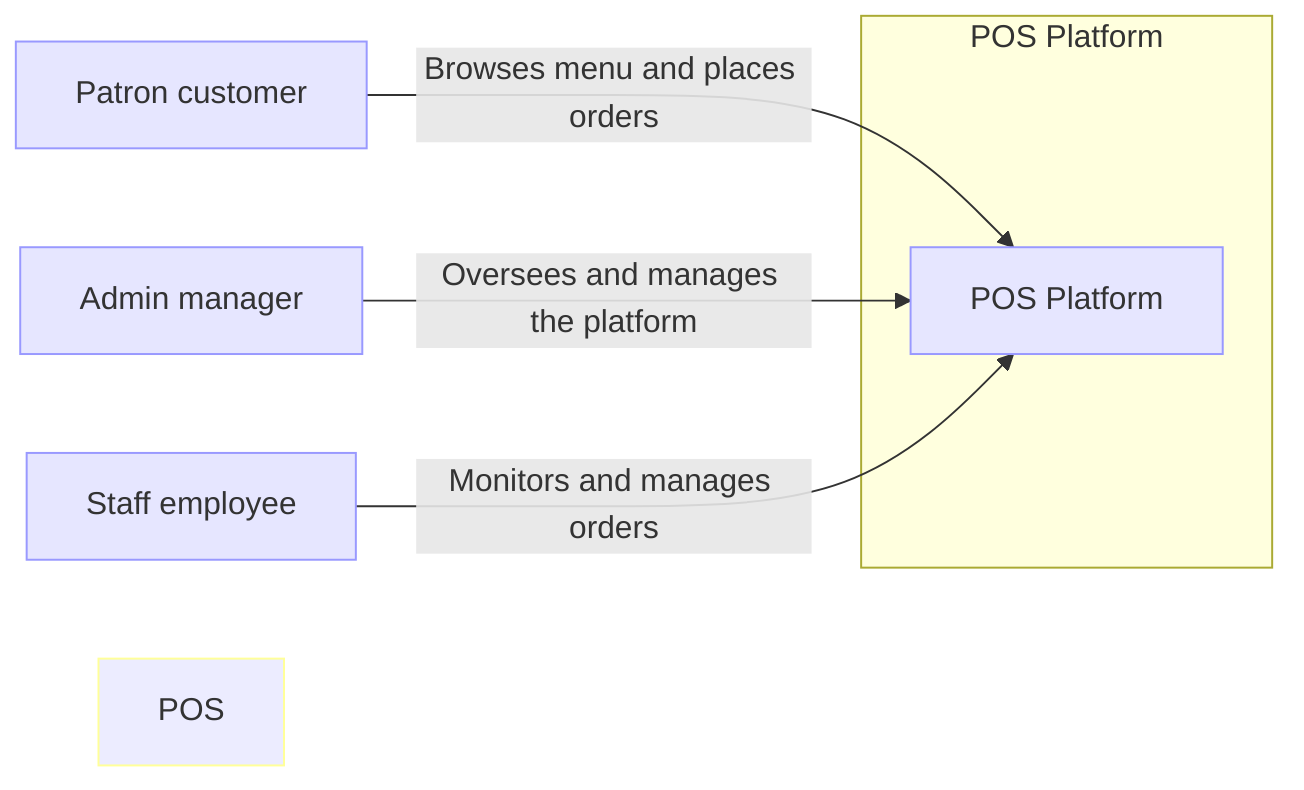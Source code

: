 graph LR
    A[Patron customer] -->|Browses menu and places orders| D[POS Platform]
    B[Admin manager] -->|Oversees and manages the platform| D
    C[Staff employee] -->|Monitors and manages orders| D
    
    subgraph POS Platform
        D[POS Platform]
    end
    
    style A fill:#e6e6ff,stroke:#9999ff
    style B fill:#e6e6ff,stroke:#9999ff
    style C fill:#e6e6ff,stroke:#9999ff
    style D fill:#e6e6ff,stroke:#9999ff
    style POS Platform fill:#ffffcc,stroke:#ffff99